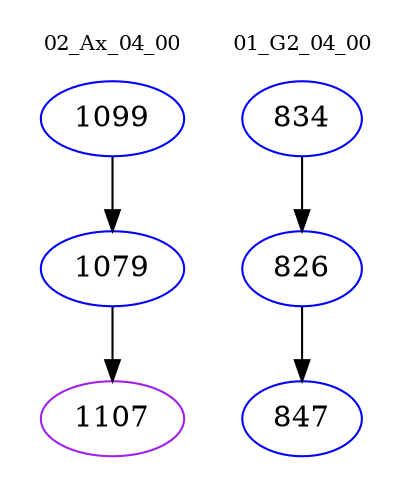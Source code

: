 digraph{
subgraph cluster_0 {
color = white
label = "02_Ax_04_00";
fontsize=10;
T0_1099 [label="1099", color="blue"]
T0_1099 -> T0_1079 [color="black"]
T0_1079 [label="1079", color="blue"]
T0_1079 -> T0_1107 [color="black"]
T0_1107 [label="1107", color="purple"]
}
subgraph cluster_1 {
color = white
label = "01_G2_04_00";
fontsize=10;
T1_834 [label="834", color="blue"]
T1_834 -> T1_826 [color="black"]
T1_826 [label="826", color="blue"]
T1_826 -> T1_847 [color="black"]
T1_847 [label="847", color="blue"]
}
}
